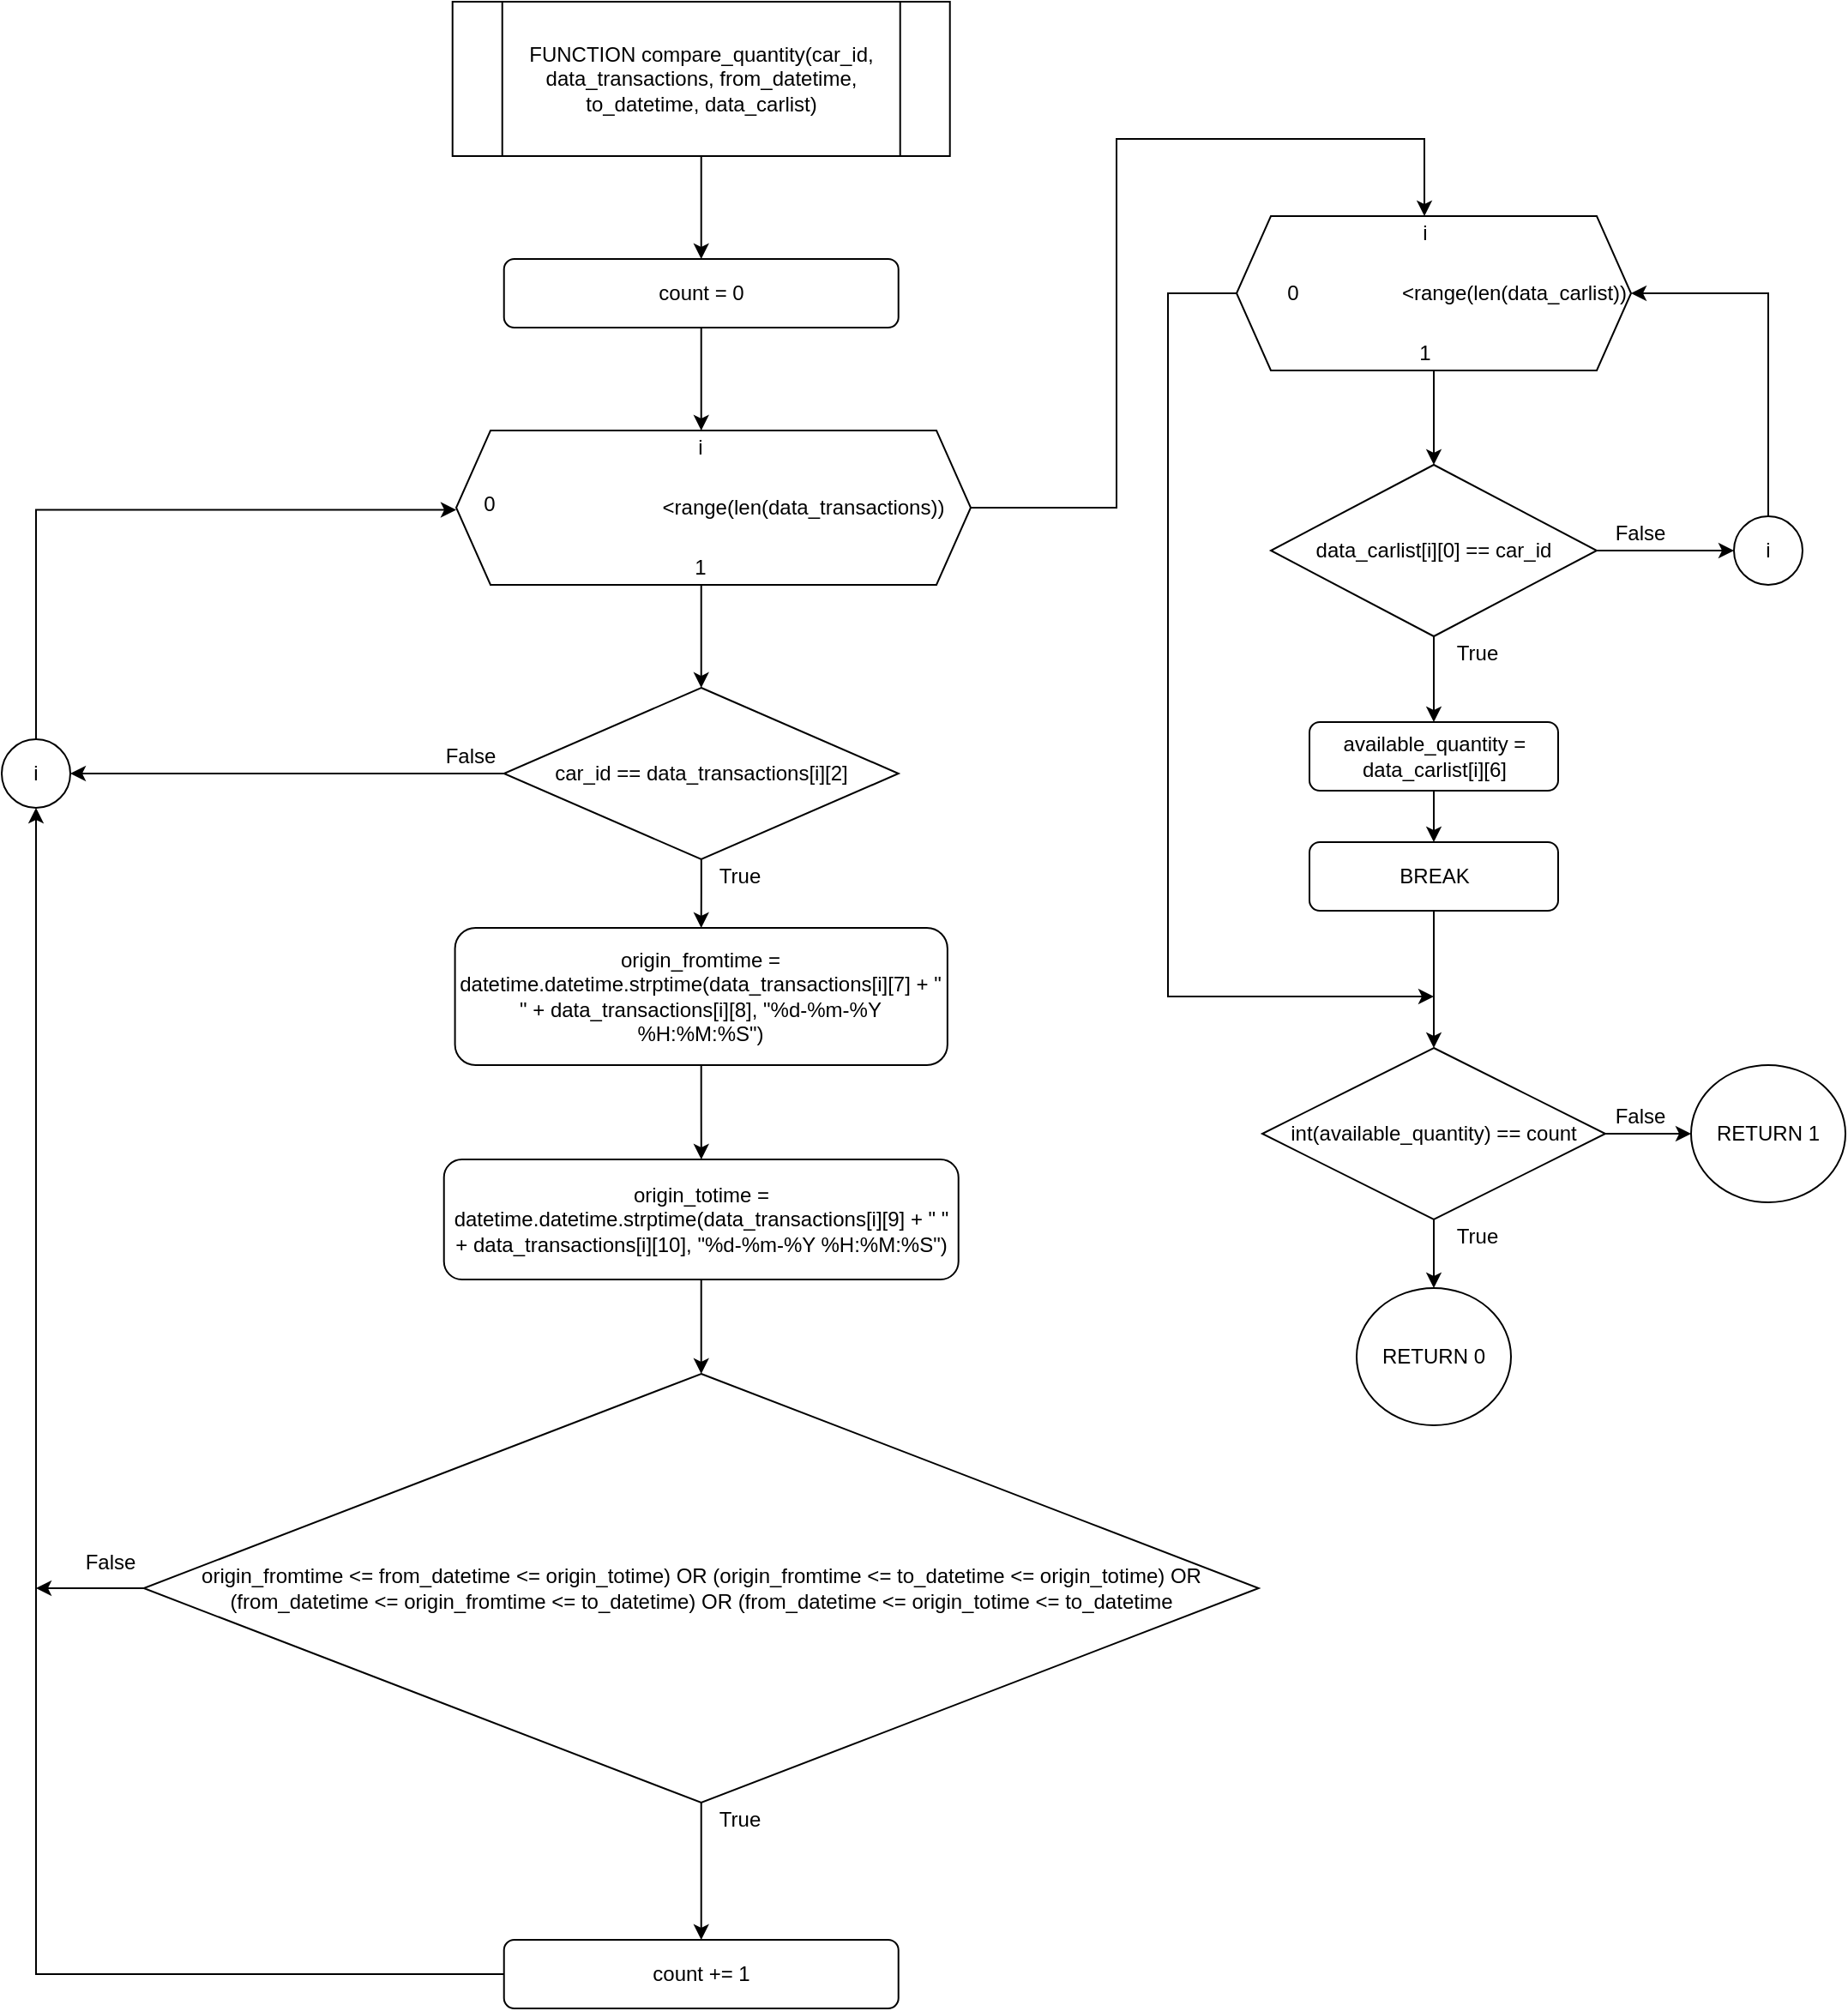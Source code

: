<mxfile version="14.7.6" type="github">
  <diagram id="QXUX85D0oPMdDGSsIz5d" name="Page-1">
    <mxGraphModel dx="1358" dy="876" grid="1" gridSize="10" guides="1" tooltips="1" connect="1" arrows="1" fold="1" page="1" pageScale="1" pageWidth="3300" pageHeight="4681" math="0" shadow="0">
      <root>
        <mxCell id="0" />
        <mxCell id="1" parent="0" />
        <mxCell id="MmqWa1gA0ANEtJpZjaHe-17" value="" style="edgeStyle=orthogonalEdgeStyle;rounded=0;orthogonalLoop=1;jettySize=auto;html=1;" edge="1" parent="1" source="MmqWa1gA0ANEtJpZjaHe-1" target="MmqWa1gA0ANEtJpZjaHe-15">
          <mxGeometry relative="1" as="geometry" />
        </mxCell>
        <mxCell id="MmqWa1gA0ANEtJpZjaHe-1" value="&lt;div&gt;FUNCTION compare_quantity(car_id, data_transactions, from_datetime, to_datetime, data_carlist)&lt;/div&gt;" style="shape=process;whiteSpace=wrap;html=1;backgroundOutline=1;" vertex="1" parent="1">
          <mxGeometry x="342.86" y="110" width="290" height="90" as="geometry" />
        </mxCell>
        <mxCell id="MmqWa1gA0ANEtJpZjaHe-2" value="" style="group" vertex="1" connectable="0" parent="1">
          <mxGeometry x="345" y="360" width="300" height="90" as="geometry" />
        </mxCell>
        <mxCell id="MmqWa1gA0ANEtJpZjaHe-3" value="" style="shape=hexagon;perimeter=hexagonPerimeter2;whiteSpace=wrap;html=1;fixedSize=1;" vertex="1" parent="MmqWa1gA0ANEtJpZjaHe-2">
          <mxGeometry width="300.0" height="90" as="geometry" />
        </mxCell>
        <mxCell id="MmqWa1gA0ANEtJpZjaHe-4" value="i" style="text;html=1;strokeColor=none;fillColor=none;align=center;verticalAlign=middle;whiteSpace=wrap;rounded=0;" vertex="1" parent="MmqWa1gA0ANEtJpZjaHe-2">
          <mxGeometry x="114.286" width="57.143" height="20" as="geometry" />
        </mxCell>
        <mxCell id="MmqWa1gA0ANEtJpZjaHe-5" value="0" style="text;html=1;strokeColor=none;fillColor=none;align=center;verticalAlign=middle;whiteSpace=wrap;rounded=0;" vertex="1" parent="MmqWa1gA0ANEtJpZjaHe-2">
          <mxGeometry x="0.003" y="35" width="39.289" height="15" as="geometry" />
        </mxCell>
        <mxCell id="MmqWa1gA0ANEtJpZjaHe-6" value="1" style="text;html=1;strokeColor=none;fillColor=none;align=center;verticalAlign=middle;whiteSpace=wrap;rounded=0;" vertex="1" parent="MmqWa1gA0ANEtJpZjaHe-2">
          <mxGeometry x="114.286" y="70" width="57.143" height="20" as="geometry" />
        </mxCell>
        <mxCell id="MmqWa1gA0ANEtJpZjaHe-7" value="&amp;lt;range(len(data_transactions))" style="text;html=1;strokeColor=none;fillColor=none;align=center;verticalAlign=middle;whiteSpace=wrap;rounded=0;" vertex="1" parent="MmqWa1gA0ANEtJpZjaHe-2">
          <mxGeometry x="173.758" y="35" width="57.143" height="20" as="geometry" />
        </mxCell>
        <mxCell id="MmqWa1gA0ANEtJpZjaHe-32" value="" style="edgeStyle=orthogonalEdgeStyle;rounded=0;orthogonalLoop=1;jettySize=auto;html=1;" edge="1" parent="1" source="MmqWa1gA0ANEtJpZjaHe-9" target="MmqWa1gA0ANEtJpZjaHe-10">
          <mxGeometry relative="1" as="geometry" />
        </mxCell>
        <mxCell id="MmqWa1gA0ANEtJpZjaHe-39" value="" style="edgeStyle=orthogonalEdgeStyle;rounded=0;orthogonalLoop=1;jettySize=auto;html=1;" edge="1" parent="1" source="MmqWa1gA0ANEtJpZjaHe-9" target="MmqWa1gA0ANEtJpZjaHe-14">
          <mxGeometry relative="1" as="geometry" />
        </mxCell>
        <mxCell id="MmqWa1gA0ANEtJpZjaHe-9" value="car_id == data_transactions[i][2]" style="rhombus;whiteSpace=wrap;html=1;" vertex="1" parent="1">
          <mxGeometry x="372.86" y="510" width="230" height="100" as="geometry" />
        </mxCell>
        <mxCell id="MmqWa1gA0ANEtJpZjaHe-36" value="" style="edgeStyle=orthogonalEdgeStyle;rounded=0;orthogonalLoop=1;jettySize=auto;html=1;" edge="1" parent="1" source="MmqWa1gA0ANEtJpZjaHe-10" target="MmqWa1gA0ANEtJpZjaHe-12">
          <mxGeometry relative="1" as="geometry" />
        </mxCell>
        <mxCell id="MmqWa1gA0ANEtJpZjaHe-10" value="origin_fromtime = datetime.datetime.strptime(data_transactions[i][7] + &quot; &quot; + data_transactions[i][8], &quot;%d-%m-%Y %H:%M:%S&quot;)" style="rounded=1;whiteSpace=wrap;html=1;" vertex="1" parent="1">
          <mxGeometry x="344.29" y="650" width="287.14" height="80" as="geometry" />
        </mxCell>
        <mxCell id="MmqWa1gA0ANEtJpZjaHe-37" value="" style="edgeStyle=orthogonalEdgeStyle;rounded=0;orthogonalLoop=1;jettySize=auto;html=1;" edge="1" parent="1" source="MmqWa1gA0ANEtJpZjaHe-12" target="MmqWa1gA0ANEtJpZjaHe-13">
          <mxGeometry relative="1" as="geometry" />
        </mxCell>
        <mxCell id="MmqWa1gA0ANEtJpZjaHe-12" value="origin_totime = datetime.datetime.strptime(data_transactions[i][9] + &quot; &quot; + data_transactions[i][10], &quot;%d-%m-%Y %H:%M:%S&quot;)" style="rounded=1;whiteSpace=wrap;html=1;" vertex="1" parent="1">
          <mxGeometry x="337.86" y="785" width="300" height="70" as="geometry" />
        </mxCell>
        <mxCell id="MmqWa1gA0ANEtJpZjaHe-38" value="" style="edgeStyle=orthogonalEdgeStyle;rounded=0;orthogonalLoop=1;jettySize=auto;html=1;" edge="1" parent="1" source="MmqWa1gA0ANEtJpZjaHe-13" target="MmqWa1gA0ANEtJpZjaHe-18">
          <mxGeometry relative="1" as="geometry" />
        </mxCell>
        <mxCell id="MmqWa1gA0ANEtJpZjaHe-44" style="edgeStyle=orthogonalEdgeStyle;rounded=0;orthogonalLoop=1;jettySize=auto;html=1;" edge="1" parent="1" source="MmqWa1gA0ANEtJpZjaHe-13">
          <mxGeometry relative="1" as="geometry">
            <mxPoint x="100" y="1035" as="targetPoint" />
          </mxGeometry>
        </mxCell>
        <mxCell id="MmqWa1gA0ANEtJpZjaHe-13" value="origin_fromtime &lt;= from_datetime &lt;= origin_totime) OR (origin_fromtime &lt;= to_datetime &lt;= origin_totime) OR (from_datetime &lt;= origin_fromtime &lt;= to_datetime) OR (from_datetime &lt;= origin_totime &lt;= to_datetime" style="rhombus;whiteSpace=wrap;html=1;" vertex="1" parent="1">
          <mxGeometry x="162.86" y="910" width="650" height="250" as="geometry" />
        </mxCell>
        <mxCell id="MmqWa1gA0ANEtJpZjaHe-40" style="edgeStyle=orthogonalEdgeStyle;rounded=0;orthogonalLoop=1;jettySize=auto;html=1;entryX=0;entryY=0.75;entryDx=0;entryDy=0;" edge="1" parent="1" source="MmqWa1gA0ANEtJpZjaHe-14" target="MmqWa1gA0ANEtJpZjaHe-5">
          <mxGeometry relative="1" as="geometry">
            <Array as="points">
              <mxPoint x="100" y="406" />
            </Array>
          </mxGeometry>
        </mxCell>
        <mxCell id="MmqWa1gA0ANEtJpZjaHe-14" value="i" style="ellipse;whiteSpace=wrap;html=1;aspect=fixed;" vertex="1" parent="1">
          <mxGeometry x="80" y="540" width="40" height="40" as="geometry" />
        </mxCell>
        <mxCell id="MmqWa1gA0ANEtJpZjaHe-16" style="edgeStyle=orthogonalEdgeStyle;rounded=0;orthogonalLoop=1;jettySize=auto;html=1;entryX=0.5;entryY=0;entryDx=0;entryDy=0;" edge="1" parent="1" source="MmqWa1gA0ANEtJpZjaHe-15" target="MmqWa1gA0ANEtJpZjaHe-4">
          <mxGeometry relative="1" as="geometry" />
        </mxCell>
        <mxCell id="MmqWa1gA0ANEtJpZjaHe-15" value="count = 0" style="rounded=1;whiteSpace=wrap;html=1;" vertex="1" parent="1">
          <mxGeometry x="372.86" y="260" width="230" height="40" as="geometry" />
        </mxCell>
        <mxCell id="MmqWa1gA0ANEtJpZjaHe-43" style="edgeStyle=orthogonalEdgeStyle;rounded=0;orthogonalLoop=1;jettySize=auto;html=1;entryX=0.5;entryY=1;entryDx=0;entryDy=0;" edge="1" parent="1" source="MmqWa1gA0ANEtJpZjaHe-18" target="MmqWa1gA0ANEtJpZjaHe-14">
          <mxGeometry relative="1" as="geometry" />
        </mxCell>
        <mxCell id="MmqWa1gA0ANEtJpZjaHe-18" value="count += 1" style="rounded=1;whiteSpace=wrap;html=1;" vertex="1" parent="1">
          <mxGeometry x="372.86" y="1240" width="230" height="40" as="geometry" />
        </mxCell>
        <mxCell id="MmqWa1gA0ANEtJpZjaHe-19" value="" style="group" vertex="1" connectable="0" parent="1">
          <mxGeometry x="800" y="235" width="230" height="90" as="geometry" />
        </mxCell>
        <mxCell id="MmqWa1gA0ANEtJpZjaHe-20" value="" style="shape=hexagon;perimeter=hexagonPerimeter2;whiteSpace=wrap;html=1;fixedSize=1;" vertex="1" parent="MmqWa1gA0ANEtJpZjaHe-19">
          <mxGeometry width="230.0" height="90" as="geometry" />
        </mxCell>
        <mxCell id="MmqWa1gA0ANEtJpZjaHe-21" value="i" style="text;html=1;strokeColor=none;fillColor=none;align=center;verticalAlign=middle;whiteSpace=wrap;rounded=0;" vertex="1" parent="MmqWa1gA0ANEtJpZjaHe-19">
          <mxGeometry x="87.619" width="43.81" height="20" as="geometry" />
        </mxCell>
        <mxCell id="MmqWa1gA0ANEtJpZjaHe-22" value="0" style="text;html=1;strokeColor=none;fillColor=none;align=center;verticalAlign=middle;whiteSpace=wrap;rounded=0;" vertex="1" parent="MmqWa1gA0ANEtJpZjaHe-19">
          <mxGeometry x="10.952" y="35" width="43.81" height="20" as="geometry" />
        </mxCell>
        <mxCell id="MmqWa1gA0ANEtJpZjaHe-23" value="1" style="text;html=1;strokeColor=none;fillColor=none;align=center;verticalAlign=middle;whiteSpace=wrap;rounded=0;" vertex="1" parent="MmqWa1gA0ANEtJpZjaHe-19">
          <mxGeometry x="87.619" y="70" width="43.81" height="20" as="geometry" />
        </mxCell>
        <mxCell id="MmqWa1gA0ANEtJpZjaHe-24" value="&amp;lt;range(len(data_carlist))" style="text;html=1;strokeColor=none;fillColor=none;align=center;verticalAlign=middle;whiteSpace=wrap;rounded=0;" vertex="1" parent="MmqWa1gA0ANEtJpZjaHe-19">
          <mxGeometry x="139.996" y="35" width="43.81" height="20" as="geometry" />
        </mxCell>
        <mxCell id="MmqWa1gA0ANEtJpZjaHe-55" value="" style="edgeStyle=orthogonalEdgeStyle;rounded=0;orthogonalLoop=1;jettySize=auto;html=1;" edge="1" parent="1" source="MmqWa1gA0ANEtJpZjaHe-25" target="MmqWa1gA0ANEtJpZjaHe-26">
          <mxGeometry relative="1" as="geometry" />
        </mxCell>
        <mxCell id="MmqWa1gA0ANEtJpZjaHe-57" value="" style="edgeStyle=orthogonalEdgeStyle;rounded=0;orthogonalLoop=1;jettySize=auto;html=1;" edge="1" parent="1" source="MmqWa1gA0ANEtJpZjaHe-25" target="MmqWa1gA0ANEtJpZjaHe-27">
          <mxGeometry relative="1" as="geometry" />
        </mxCell>
        <mxCell id="MmqWa1gA0ANEtJpZjaHe-25" value="data_carlist[i][0] == car_id" style="rhombus;whiteSpace=wrap;html=1;" vertex="1" parent="1">
          <mxGeometry x="820" y="380" width="190" height="100" as="geometry" />
        </mxCell>
        <mxCell id="MmqWa1gA0ANEtJpZjaHe-56" value="" style="edgeStyle=orthogonalEdgeStyle;rounded=0;orthogonalLoop=1;jettySize=auto;html=1;" edge="1" parent="1" source="MmqWa1gA0ANEtJpZjaHe-26" target="MmqWa1gA0ANEtJpZjaHe-48">
          <mxGeometry relative="1" as="geometry" />
        </mxCell>
        <mxCell id="MmqWa1gA0ANEtJpZjaHe-26" value="available_quantity = data_carlist[i][6]" style="rounded=1;whiteSpace=wrap;html=1;" vertex="1" parent="1">
          <mxGeometry x="842.5" y="530" width="145" height="40" as="geometry" />
        </mxCell>
        <mxCell id="MmqWa1gA0ANEtJpZjaHe-58" style="edgeStyle=orthogonalEdgeStyle;rounded=0;orthogonalLoop=1;jettySize=auto;html=1;entryX=1;entryY=0.5;entryDx=0;entryDy=0;" edge="1" parent="1" source="MmqWa1gA0ANEtJpZjaHe-27" target="MmqWa1gA0ANEtJpZjaHe-20">
          <mxGeometry relative="1" as="geometry">
            <Array as="points">
              <mxPoint x="1110" y="280" />
            </Array>
          </mxGeometry>
        </mxCell>
        <mxCell id="MmqWa1gA0ANEtJpZjaHe-27" value="i" style="ellipse;whiteSpace=wrap;html=1;aspect=fixed;" vertex="1" parent="1">
          <mxGeometry x="1090" y="410" width="40" height="40" as="geometry" />
        </mxCell>
        <mxCell id="MmqWa1gA0ANEtJpZjaHe-63" value="" style="edgeStyle=orthogonalEdgeStyle;rounded=0;orthogonalLoop=1;jettySize=auto;html=1;" edge="1" parent="1" source="MmqWa1gA0ANEtJpZjaHe-28" target="MmqWa1gA0ANEtJpZjaHe-29">
          <mxGeometry relative="1" as="geometry" />
        </mxCell>
        <mxCell id="MmqWa1gA0ANEtJpZjaHe-64" value="" style="edgeStyle=orthogonalEdgeStyle;rounded=0;orthogonalLoop=1;jettySize=auto;html=1;" edge="1" parent="1" source="MmqWa1gA0ANEtJpZjaHe-28" target="MmqWa1gA0ANEtJpZjaHe-30">
          <mxGeometry relative="1" as="geometry" />
        </mxCell>
        <mxCell id="MmqWa1gA0ANEtJpZjaHe-28" value="int(available_quantity) == count" style="rhombus;whiteSpace=wrap;html=1;" vertex="1" parent="1">
          <mxGeometry x="815" y="720" width="200" height="100" as="geometry" />
        </mxCell>
        <mxCell id="MmqWa1gA0ANEtJpZjaHe-29" value="RETURN 0" style="ellipse;whiteSpace=wrap;html=1;" vertex="1" parent="1">
          <mxGeometry x="870" y="860" width="90" height="80" as="geometry" />
        </mxCell>
        <mxCell id="MmqWa1gA0ANEtJpZjaHe-30" value="RETURN 1" style="ellipse;whiteSpace=wrap;html=1;" vertex="1" parent="1">
          <mxGeometry x="1065" y="730" width="90" height="80" as="geometry" />
        </mxCell>
        <mxCell id="MmqWa1gA0ANEtJpZjaHe-31" value="" style="edgeStyle=orthogonalEdgeStyle;rounded=0;orthogonalLoop=1;jettySize=auto;html=1;exitX=0.5;exitY=1;exitDx=0;exitDy=0;" edge="1" parent="1" source="MmqWa1gA0ANEtJpZjaHe-6" target="MmqWa1gA0ANEtJpZjaHe-9">
          <mxGeometry relative="1" as="geometry" />
        </mxCell>
        <mxCell id="MmqWa1gA0ANEtJpZjaHe-41" value="True" style="text;html=1;align=center;verticalAlign=middle;resizable=0;points=[];autosize=1;strokeColor=none;" vertex="1" parent="1">
          <mxGeometry x="490" y="1160" width="40" height="20" as="geometry" />
        </mxCell>
        <mxCell id="MmqWa1gA0ANEtJpZjaHe-45" value="False" style="text;html=1;align=center;verticalAlign=middle;resizable=0;points=[];autosize=1;strokeColor=none;" vertex="1" parent="1">
          <mxGeometry x="123" y="1010" width="40" height="20" as="geometry" />
        </mxCell>
        <mxCell id="MmqWa1gA0ANEtJpZjaHe-46" style="edgeStyle=orthogonalEdgeStyle;rounded=0;orthogonalLoop=1;jettySize=auto;html=1;entryX=0.5;entryY=0;entryDx=0;entryDy=0;" edge="1" parent="1" source="MmqWa1gA0ANEtJpZjaHe-3" target="MmqWa1gA0ANEtJpZjaHe-21">
          <mxGeometry relative="1" as="geometry">
            <Array as="points">
              <mxPoint x="730" y="405" />
              <mxPoint x="730" y="190" />
              <mxPoint x="910" y="190" />
            </Array>
          </mxGeometry>
        </mxCell>
        <mxCell id="MmqWa1gA0ANEtJpZjaHe-47" value="" style="edgeStyle=orthogonalEdgeStyle;rounded=0;orthogonalLoop=1;jettySize=auto;html=1;" edge="1" parent="1" source="MmqWa1gA0ANEtJpZjaHe-20" target="MmqWa1gA0ANEtJpZjaHe-25">
          <mxGeometry relative="1" as="geometry" />
        </mxCell>
        <mxCell id="MmqWa1gA0ANEtJpZjaHe-59" value="" style="edgeStyle=orthogonalEdgeStyle;rounded=0;orthogonalLoop=1;jettySize=auto;html=1;" edge="1" parent="1" source="MmqWa1gA0ANEtJpZjaHe-48" target="MmqWa1gA0ANEtJpZjaHe-28">
          <mxGeometry relative="1" as="geometry" />
        </mxCell>
        <mxCell id="MmqWa1gA0ANEtJpZjaHe-48" value="BREAK" style="rounded=1;whiteSpace=wrap;html=1;" vertex="1" parent="1">
          <mxGeometry x="842.5" y="600" width="145" height="40" as="geometry" />
        </mxCell>
        <mxCell id="MmqWa1gA0ANEtJpZjaHe-61" style="edgeStyle=orthogonalEdgeStyle;rounded=0;orthogonalLoop=1;jettySize=auto;html=1;" edge="1" parent="1" source="MmqWa1gA0ANEtJpZjaHe-20">
          <mxGeometry relative="1" as="geometry">
            <mxPoint x="915" y="690" as="targetPoint" />
            <Array as="points">
              <mxPoint x="760" y="280" />
              <mxPoint x="760" y="690" />
            </Array>
          </mxGeometry>
        </mxCell>
        <mxCell id="MmqWa1gA0ANEtJpZjaHe-65" value="False" style="text;html=1;align=center;verticalAlign=middle;resizable=0;points=[];autosize=1;strokeColor=none;" vertex="1" parent="1">
          <mxGeometry x="1015" y="750" width="40" height="20" as="geometry" />
        </mxCell>
        <mxCell id="MmqWa1gA0ANEtJpZjaHe-66" value="True" style="text;html=1;align=center;verticalAlign=middle;resizable=0;points=[];autosize=1;strokeColor=none;" vertex="1" parent="1">
          <mxGeometry x="920" y="820" width="40" height="20" as="geometry" />
        </mxCell>
        <mxCell id="MmqWa1gA0ANEtJpZjaHe-67" value="True" style="text;html=1;align=center;verticalAlign=middle;resizable=0;points=[];autosize=1;strokeColor=none;" vertex="1" parent="1">
          <mxGeometry x="920" y="480" width="40" height="20" as="geometry" />
        </mxCell>
        <mxCell id="MmqWa1gA0ANEtJpZjaHe-68" value="False" style="text;html=1;align=center;verticalAlign=middle;resizable=0;points=[];autosize=1;strokeColor=none;" vertex="1" parent="1">
          <mxGeometry x="1015" y="410" width="40" height="20" as="geometry" />
        </mxCell>
        <mxCell id="MmqWa1gA0ANEtJpZjaHe-69" value="True" style="text;html=1;align=center;verticalAlign=middle;resizable=0;points=[];autosize=1;strokeColor=none;" vertex="1" parent="1">
          <mxGeometry x="490" y="610" width="40" height="20" as="geometry" />
        </mxCell>
        <mxCell id="MmqWa1gA0ANEtJpZjaHe-70" value="False" style="text;html=1;align=center;verticalAlign=middle;resizable=0;points=[];autosize=1;strokeColor=none;" vertex="1" parent="1">
          <mxGeometry x="333" y="540" width="40" height="20" as="geometry" />
        </mxCell>
      </root>
    </mxGraphModel>
  </diagram>
</mxfile>
